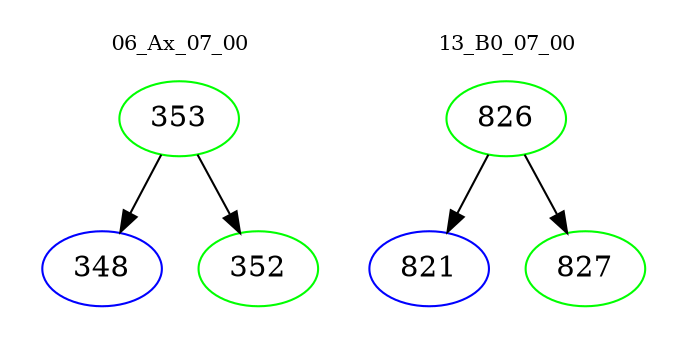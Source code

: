 digraph{
subgraph cluster_0 {
color = white
label = "06_Ax_07_00";
fontsize=10;
T0_353 [label="353", color="green"]
T0_353 -> T0_348 [color="black"]
T0_348 [label="348", color="blue"]
T0_353 -> T0_352 [color="black"]
T0_352 [label="352", color="green"]
}
subgraph cluster_1 {
color = white
label = "13_B0_07_00";
fontsize=10;
T1_826 [label="826", color="green"]
T1_826 -> T1_821 [color="black"]
T1_821 [label="821", color="blue"]
T1_826 -> T1_827 [color="black"]
T1_827 [label="827", color="green"]
}
}
